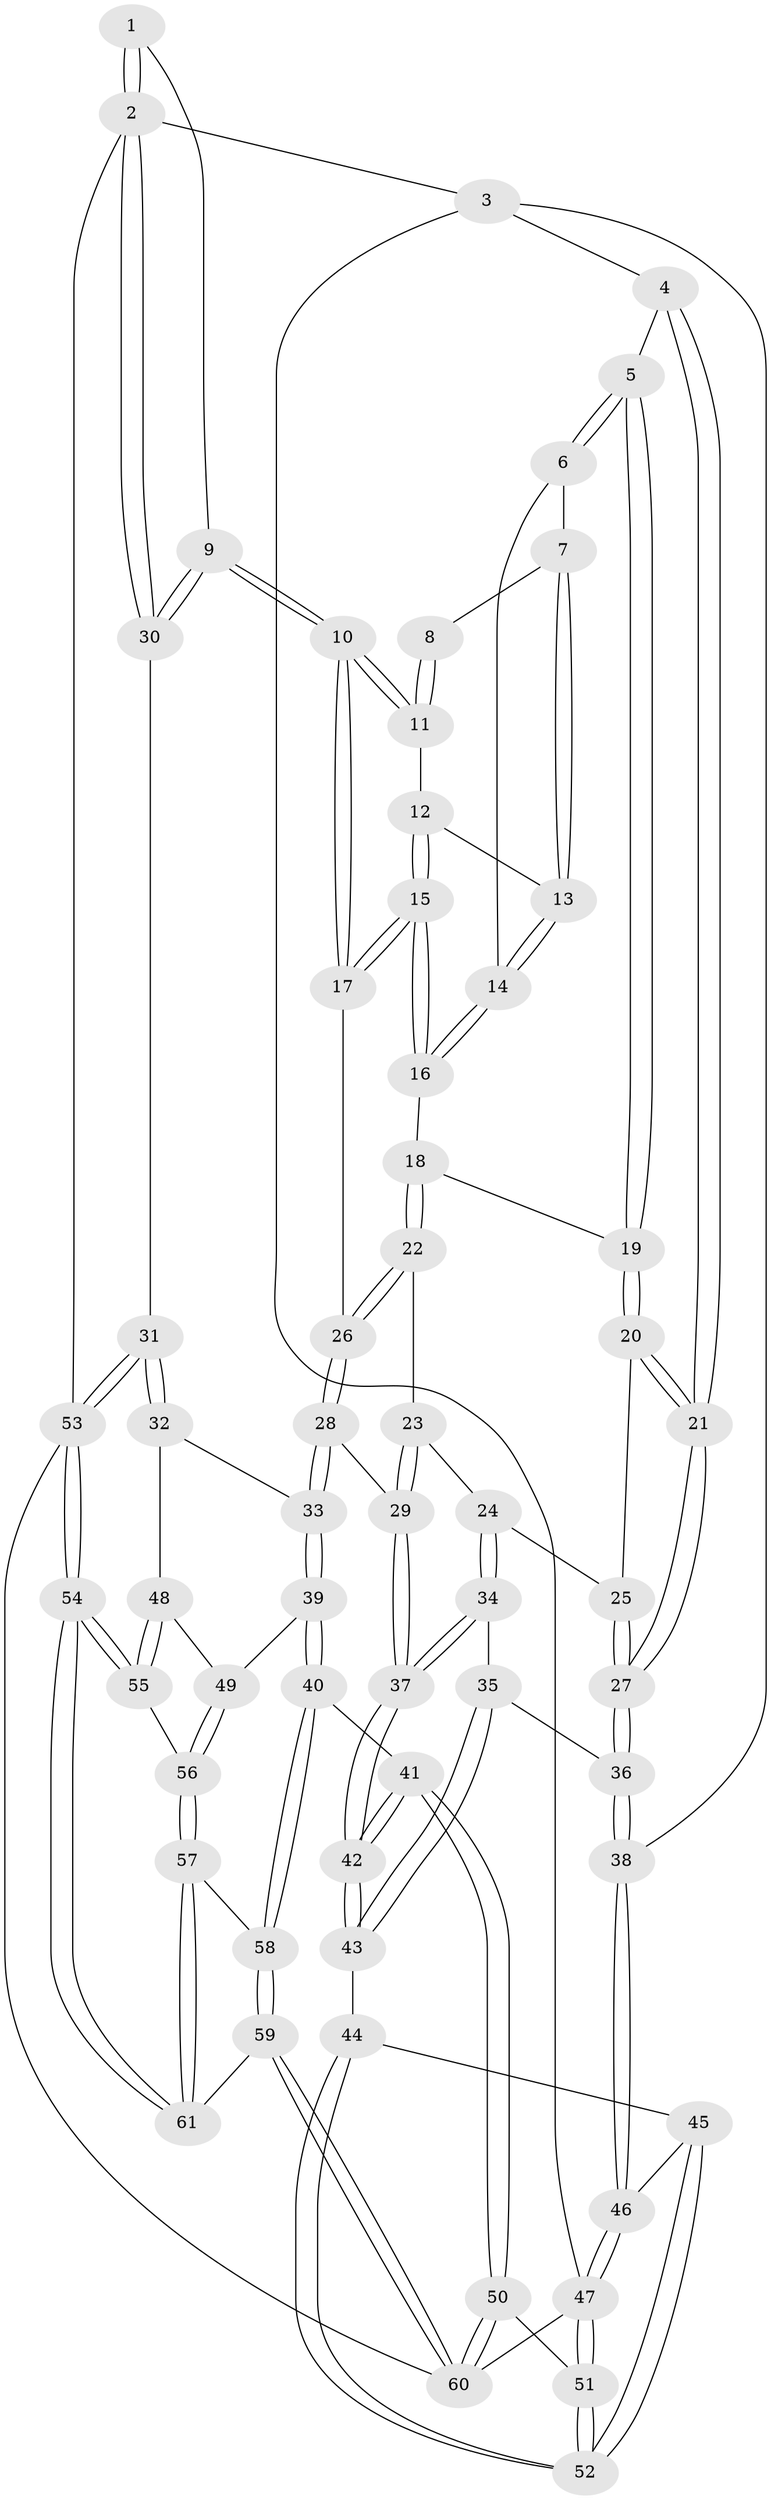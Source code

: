 // Generated by graph-tools (version 1.1) at 2025/38/03/09/25 02:38:52]
// undirected, 61 vertices, 149 edges
graph export_dot {
graph [start="1"]
  node [color=gray90,style=filled];
  1 [pos="+0.7945361335635214+0"];
  2 [pos="+1+0"];
  3 [pos="+0+0"];
  4 [pos="+0.07259440144541948+0"];
  5 [pos="+0.182655361654325+0"];
  6 [pos="+0.4457206982505015+0"];
  7 [pos="+0.5785036736823514+0"];
  8 [pos="+0.7167147152757323+0"];
  9 [pos="+0.9653121629682265+0.2676222476339643"];
  10 [pos="+0.9127404226771496+0.25342430679266553"];
  11 [pos="+0.7622591845687565+0.012277573996486312"];
  12 [pos="+0.6890014858620443+0.12229496466884715"];
  13 [pos="+0.6447172555333793+0.09140102132645046"];
  14 [pos="+0.5643606533199023+0.14231491201244068"];
  15 [pos="+0.744426616137828+0.23321128848873982"];
  16 [pos="+0.5531922183970989+0.17182683404631607"];
  17 [pos="+0.7607225978570283+0.24974384298768915"];
  18 [pos="+0.5083398585859817+0.20416427952016203"];
  19 [pos="+0.3823144662704537+0.15618600272519462"];
  20 [pos="+0.3701783024862125+0.20512256685693406"];
  21 [pos="+0.21723158316064056+0.3468719142313043"];
  22 [pos="+0.5305686546228092+0.28188075544182495"];
  23 [pos="+0.50210126892251+0.3365145800502445"];
  24 [pos="+0.4276849442278508+0.3540235923308153"];
  25 [pos="+0.39404399771010873+0.32223827481104333"];
  26 [pos="+0.6857434201467832+0.3088716730243333"];
  27 [pos="+0.21292465883886935+0.37878927703337534"];
  28 [pos="+0.6501515623635897+0.40976063659169665"];
  29 [pos="+0.5692484018653305+0.45209402155216705"];
  30 [pos="+1+0.335750121570046"];
  31 [pos="+1+0.46266024484455537"];
  32 [pos="+0.9479762115053224+0.5298829663888001"];
  33 [pos="+0.7737246102377796+0.5177202531797835"];
  34 [pos="+0.4042970147274559+0.4260579560888278"];
  35 [pos="+0.19636066222629217+0.45502748350393324"];
  36 [pos="+0.186267368579231+0.44096131857733745"];
  37 [pos="+0.5121578270270126+0.5758252874512723"];
  38 [pos="+0+0.38665209551440066"];
  39 [pos="+0.5408651288228674+0.6397714182950388"];
  40 [pos="+0.5205391878834031+0.6383440607358222"];
  41 [pos="+0.5193104086851063+0.6374485722433774"];
  42 [pos="+0.5106394427897725+0.6244856186056467"];
  43 [pos="+0.23464751189471533+0.5844391905905026"];
  44 [pos="+0.2109560041962162+0.6313679699216238"];
  45 [pos="+0+0.6430829367618235"];
  46 [pos="+0+0.6105888859391124"];
  47 [pos="+0+0.9232912944046938"];
  48 [pos="+0.84168278004179+0.6645611751922399"];
  49 [pos="+0.7082883710000565+0.7226936467790829"];
  50 [pos="+0.22992810074564102+0.906746267737437"];
  51 [pos="+0.19844521280519584+0.8696321748753149"];
  52 [pos="+0.19488362521216648+0.8538398955642718"];
  53 [pos="+1+1"];
  54 [pos="+1+1"];
  55 [pos="+0.8555341037713736+0.825356332657556"];
  56 [pos="+0.7174870554213496+0.8056060934711127"];
  57 [pos="+0.6685497198362422+0.9309762040437658"];
  58 [pos="+0.5283324281706208+0.732956550194933"];
  59 [pos="+0.3811259525362622+1"];
  60 [pos="+0.3264525055373419+1"];
  61 [pos="+0.6740576680022885+1"];
  1 -- 2;
  1 -- 2;
  1 -- 9;
  2 -- 3;
  2 -- 30;
  2 -- 30;
  2 -- 53;
  3 -- 4;
  3 -- 38;
  3 -- 47;
  4 -- 5;
  4 -- 21;
  4 -- 21;
  5 -- 6;
  5 -- 6;
  5 -- 19;
  5 -- 19;
  6 -- 7;
  6 -- 14;
  7 -- 8;
  7 -- 13;
  7 -- 13;
  8 -- 11;
  8 -- 11;
  9 -- 10;
  9 -- 10;
  9 -- 30;
  9 -- 30;
  10 -- 11;
  10 -- 11;
  10 -- 17;
  10 -- 17;
  11 -- 12;
  12 -- 13;
  12 -- 15;
  12 -- 15;
  13 -- 14;
  13 -- 14;
  14 -- 16;
  14 -- 16;
  15 -- 16;
  15 -- 16;
  15 -- 17;
  15 -- 17;
  16 -- 18;
  17 -- 26;
  18 -- 19;
  18 -- 22;
  18 -- 22;
  19 -- 20;
  19 -- 20;
  20 -- 21;
  20 -- 21;
  20 -- 25;
  21 -- 27;
  21 -- 27;
  22 -- 23;
  22 -- 26;
  22 -- 26;
  23 -- 24;
  23 -- 29;
  23 -- 29;
  24 -- 25;
  24 -- 34;
  24 -- 34;
  25 -- 27;
  25 -- 27;
  26 -- 28;
  26 -- 28;
  27 -- 36;
  27 -- 36;
  28 -- 29;
  28 -- 33;
  28 -- 33;
  29 -- 37;
  29 -- 37;
  30 -- 31;
  31 -- 32;
  31 -- 32;
  31 -- 53;
  31 -- 53;
  32 -- 33;
  32 -- 48;
  33 -- 39;
  33 -- 39;
  34 -- 35;
  34 -- 37;
  34 -- 37;
  35 -- 36;
  35 -- 43;
  35 -- 43;
  36 -- 38;
  36 -- 38;
  37 -- 42;
  37 -- 42;
  38 -- 46;
  38 -- 46;
  39 -- 40;
  39 -- 40;
  39 -- 49;
  40 -- 41;
  40 -- 58;
  40 -- 58;
  41 -- 42;
  41 -- 42;
  41 -- 50;
  41 -- 50;
  42 -- 43;
  42 -- 43;
  43 -- 44;
  44 -- 45;
  44 -- 52;
  44 -- 52;
  45 -- 46;
  45 -- 52;
  45 -- 52;
  46 -- 47;
  46 -- 47;
  47 -- 51;
  47 -- 51;
  47 -- 60;
  48 -- 49;
  48 -- 55;
  48 -- 55;
  49 -- 56;
  49 -- 56;
  50 -- 51;
  50 -- 60;
  50 -- 60;
  51 -- 52;
  51 -- 52;
  53 -- 54;
  53 -- 54;
  53 -- 60;
  54 -- 55;
  54 -- 55;
  54 -- 61;
  54 -- 61;
  55 -- 56;
  56 -- 57;
  56 -- 57;
  57 -- 58;
  57 -- 61;
  57 -- 61;
  58 -- 59;
  58 -- 59;
  59 -- 60;
  59 -- 60;
  59 -- 61;
}
